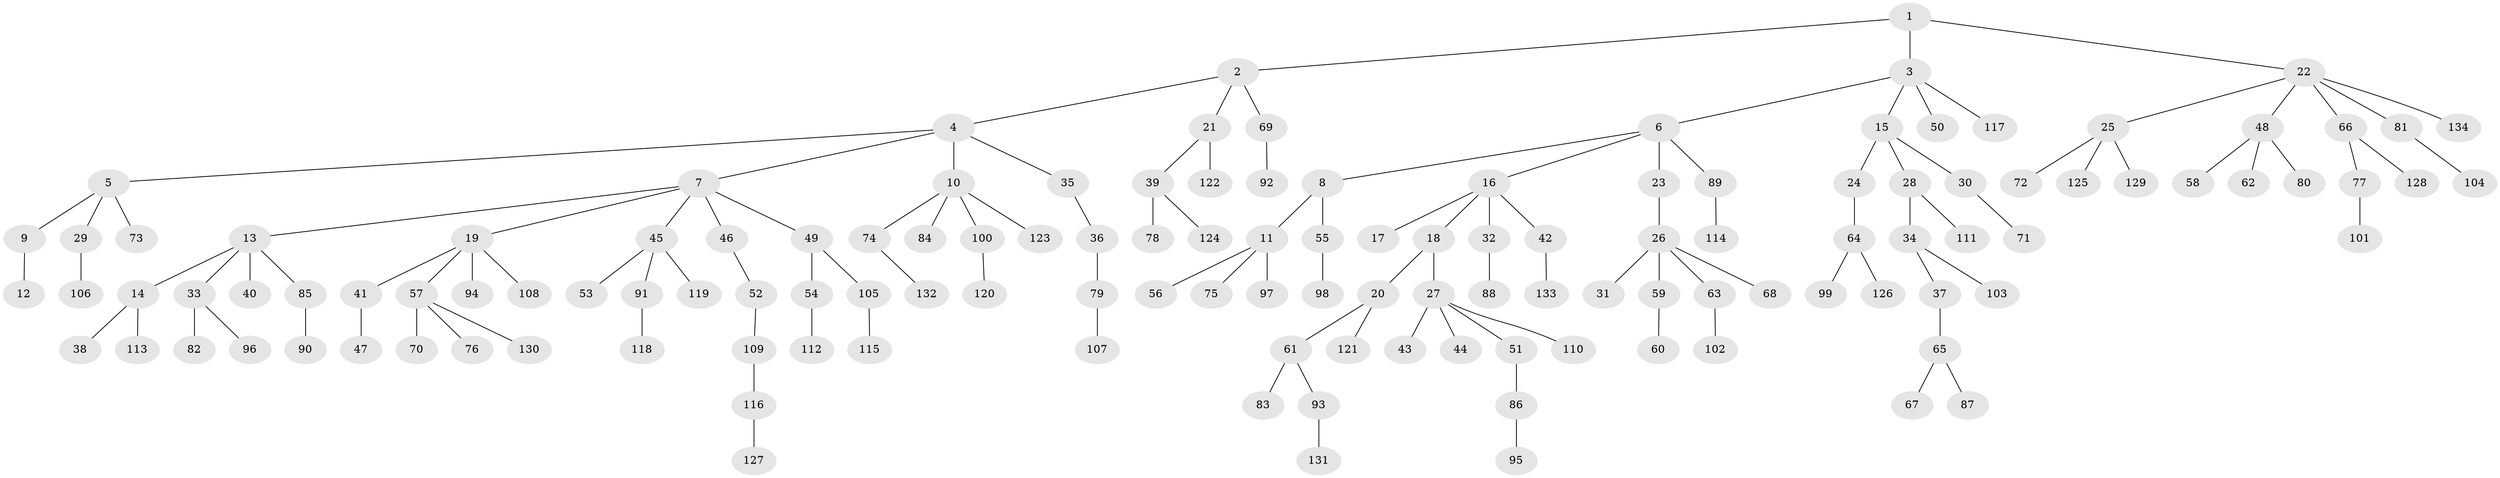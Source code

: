 // coarse degree distribution, {2: 0.208955223880597, 4: 0.014925373134328358, 1: 0.7014925373134329, 10: 0.014925373134328358, 5: 0.04477611940298507, 28: 0.014925373134328358}
// Generated by graph-tools (version 1.1) at 2025/56/03/04/25 21:56:00]
// undirected, 134 vertices, 133 edges
graph export_dot {
graph [start="1"]
  node [color=gray90,style=filled];
  1;
  2;
  3;
  4;
  5;
  6;
  7;
  8;
  9;
  10;
  11;
  12;
  13;
  14;
  15;
  16;
  17;
  18;
  19;
  20;
  21;
  22;
  23;
  24;
  25;
  26;
  27;
  28;
  29;
  30;
  31;
  32;
  33;
  34;
  35;
  36;
  37;
  38;
  39;
  40;
  41;
  42;
  43;
  44;
  45;
  46;
  47;
  48;
  49;
  50;
  51;
  52;
  53;
  54;
  55;
  56;
  57;
  58;
  59;
  60;
  61;
  62;
  63;
  64;
  65;
  66;
  67;
  68;
  69;
  70;
  71;
  72;
  73;
  74;
  75;
  76;
  77;
  78;
  79;
  80;
  81;
  82;
  83;
  84;
  85;
  86;
  87;
  88;
  89;
  90;
  91;
  92;
  93;
  94;
  95;
  96;
  97;
  98;
  99;
  100;
  101;
  102;
  103;
  104;
  105;
  106;
  107;
  108;
  109;
  110;
  111;
  112;
  113;
  114;
  115;
  116;
  117;
  118;
  119;
  120;
  121;
  122;
  123;
  124;
  125;
  126;
  127;
  128;
  129;
  130;
  131;
  132;
  133;
  134;
  1 -- 2;
  1 -- 3;
  1 -- 22;
  2 -- 4;
  2 -- 21;
  2 -- 69;
  3 -- 6;
  3 -- 15;
  3 -- 50;
  3 -- 117;
  4 -- 5;
  4 -- 7;
  4 -- 10;
  4 -- 35;
  5 -- 9;
  5 -- 29;
  5 -- 73;
  6 -- 8;
  6 -- 16;
  6 -- 23;
  6 -- 89;
  7 -- 13;
  7 -- 19;
  7 -- 45;
  7 -- 46;
  7 -- 49;
  8 -- 11;
  8 -- 55;
  9 -- 12;
  10 -- 74;
  10 -- 84;
  10 -- 100;
  10 -- 123;
  11 -- 56;
  11 -- 75;
  11 -- 97;
  13 -- 14;
  13 -- 33;
  13 -- 40;
  13 -- 85;
  14 -- 38;
  14 -- 113;
  15 -- 24;
  15 -- 28;
  15 -- 30;
  16 -- 17;
  16 -- 18;
  16 -- 32;
  16 -- 42;
  18 -- 20;
  18 -- 27;
  19 -- 41;
  19 -- 57;
  19 -- 94;
  19 -- 108;
  20 -- 61;
  20 -- 121;
  21 -- 39;
  21 -- 122;
  22 -- 25;
  22 -- 48;
  22 -- 66;
  22 -- 81;
  22 -- 134;
  23 -- 26;
  24 -- 64;
  25 -- 72;
  25 -- 125;
  25 -- 129;
  26 -- 31;
  26 -- 59;
  26 -- 63;
  26 -- 68;
  27 -- 43;
  27 -- 44;
  27 -- 51;
  27 -- 110;
  28 -- 34;
  28 -- 111;
  29 -- 106;
  30 -- 71;
  32 -- 88;
  33 -- 82;
  33 -- 96;
  34 -- 37;
  34 -- 103;
  35 -- 36;
  36 -- 79;
  37 -- 65;
  39 -- 78;
  39 -- 124;
  41 -- 47;
  42 -- 133;
  45 -- 53;
  45 -- 91;
  45 -- 119;
  46 -- 52;
  48 -- 58;
  48 -- 62;
  48 -- 80;
  49 -- 54;
  49 -- 105;
  51 -- 86;
  52 -- 109;
  54 -- 112;
  55 -- 98;
  57 -- 70;
  57 -- 76;
  57 -- 130;
  59 -- 60;
  61 -- 83;
  61 -- 93;
  63 -- 102;
  64 -- 99;
  64 -- 126;
  65 -- 67;
  65 -- 87;
  66 -- 77;
  66 -- 128;
  69 -- 92;
  74 -- 132;
  77 -- 101;
  79 -- 107;
  81 -- 104;
  85 -- 90;
  86 -- 95;
  89 -- 114;
  91 -- 118;
  93 -- 131;
  100 -- 120;
  105 -- 115;
  109 -- 116;
  116 -- 127;
}
